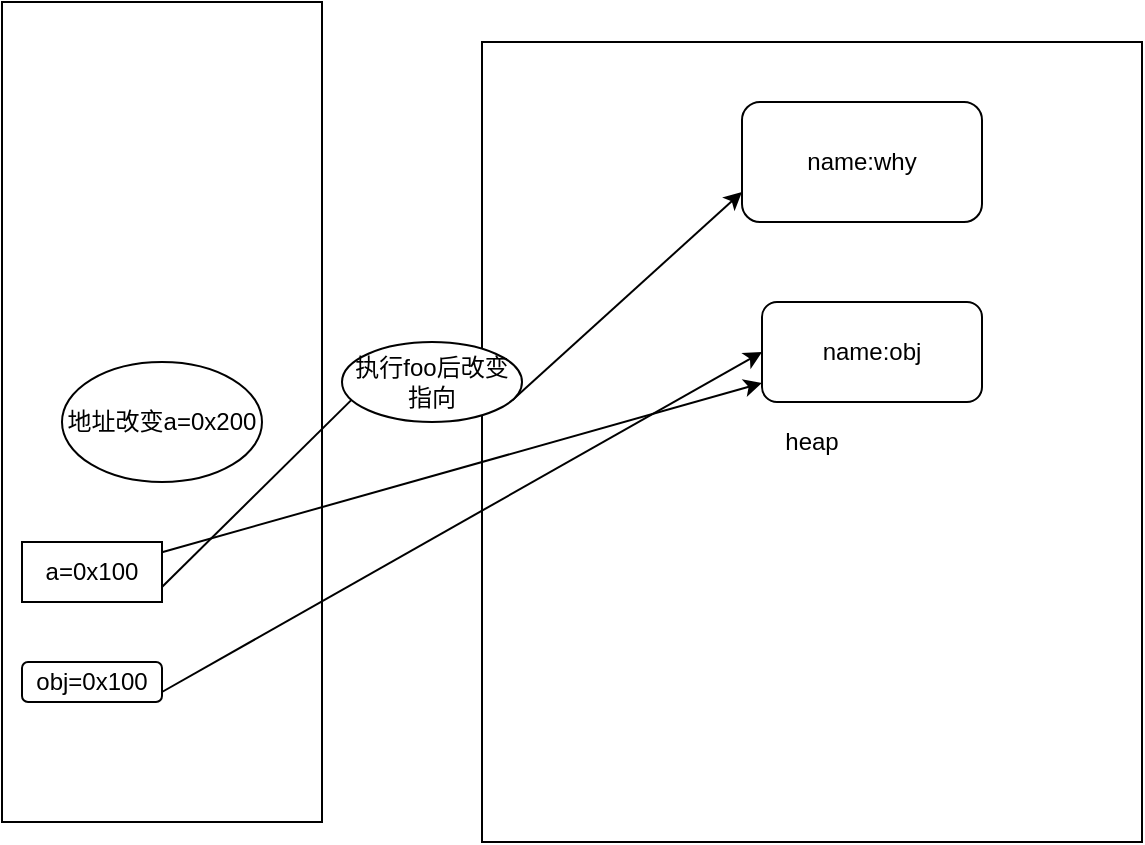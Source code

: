 <mxfile>
    <diagram id="rj91uQSLGH6WGJwjBNSu" name="第 1 页">
        <mxGraphModel dx="1017" dy="636" grid="1" gridSize="10" guides="1" tooltips="1" connect="1" arrows="1" fold="1" page="1" pageScale="1" pageWidth="827" pageHeight="1169" math="0" shadow="0">
            <root>
                <mxCell id="0"/>
                <mxCell id="1" parent="0"/>
                <mxCell id="2" value="stack" style="rounded=0;whiteSpace=wrap;html=1;" vertex="1" parent="1">
                    <mxGeometry x="20" y="40" width="160" height="410" as="geometry"/>
                </mxCell>
                <mxCell id="3" value="obj=0x100" style="rounded=1;whiteSpace=wrap;html=1;" vertex="1" parent="1">
                    <mxGeometry x="30" y="370" width="70" height="20" as="geometry"/>
                </mxCell>
                <mxCell id="4" value="heap&lt;br&gt;" style="rounded=0;whiteSpace=wrap;html=1;" vertex="1" parent="1">
                    <mxGeometry x="260" y="60" width="330" height="400" as="geometry"/>
                </mxCell>
                <mxCell id="5" value="name:obj" style="rounded=1;whiteSpace=wrap;html=1;" vertex="1" parent="1">
                    <mxGeometry x="400" y="190" width="110" height="50" as="geometry"/>
                </mxCell>
                <mxCell id="6" value="" style="endArrow=classic;html=1;exitX=1;exitY=0.75;exitDx=0;exitDy=0;entryX=0;entryY=0.5;entryDx=0;entryDy=0;" edge="1" parent="1" source="3" target="5">
                    <mxGeometry width="50" height="50" relative="1" as="geometry">
                        <mxPoint x="390" y="340" as="sourcePoint"/>
                        <mxPoint x="440" y="290" as="targetPoint"/>
                    </mxGeometry>
                </mxCell>
                <mxCell id="11" value="" style="edgeStyle=none;html=1;" edge="1" parent="1" source="7" target="5">
                    <mxGeometry relative="1" as="geometry">
                        <mxPoint x="180" y="325" as="targetPoint"/>
                    </mxGeometry>
                </mxCell>
                <mxCell id="7" value="a=0x100" style="rounded=0;whiteSpace=wrap;html=1;" vertex="1" parent="1">
                    <mxGeometry x="30" y="310" width="70" height="30" as="geometry"/>
                </mxCell>
                <mxCell id="8" value="name:why" style="rounded=1;whiteSpace=wrap;html=1;" vertex="1" parent="1">
                    <mxGeometry x="390" y="90" width="120" height="60" as="geometry"/>
                </mxCell>
                <mxCell id="14" value="" style="endArrow=classic;html=1;exitX=1;exitY=0.75;exitDx=0;exitDy=0;entryX=0;entryY=0.75;entryDx=0;entryDy=0;startArrow=none;" edge="1" parent="1" source="13" target="8">
                    <mxGeometry width="50" height="50" relative="1" as="geometry">
                        <mxPoint x="390" y="340" as="sourcePoint"/>
                        <mxPoint x="440" y="290" as="targetPoint"/>
                        <Array as="points"/>
                    </mxGeometry>
                </mxCell>
                <mxCell id="13" value="执行foo后改变指向" style="ellipse;whiteSpace=wrap;html=1;" vertex="1" parent="1">
                    <mxGeometry x="190" y="210" width="90" height="40" as="geometry"/>
                </mxCell>
                <mxCell id="15" value="" style="endArrow=none;html=1;exitX=1;exitY=0.75;exitDx=0;exitDy=0;entryX=0;entryY=0.75;entryDx=0;entryDy=0;" edge="1" parent="1" source="7" target="13">
                    <mxGeometry width="50" height="50" relative="1" as="geometry">
                        <mxPoint x="100" y="332.5" as="sourcePoint"/>
                        <mxPoint x="390" y="135" as="targetPoint"/>
                        <Array as="points"/>
                    </mxGeometry>
                </mxCell>
                <mxCell id="17" value="地址改变a=0x200" style="ellipse;whiteSpace=wrap;html=1;" vertex="1" parent="1">
                    <mxGeometry x="50" y="220" width="100" height="60" as="geometry"/>
                </mxCell>
            </root>
        </mxGraphModel>
    </diagram>
</mxfile>
